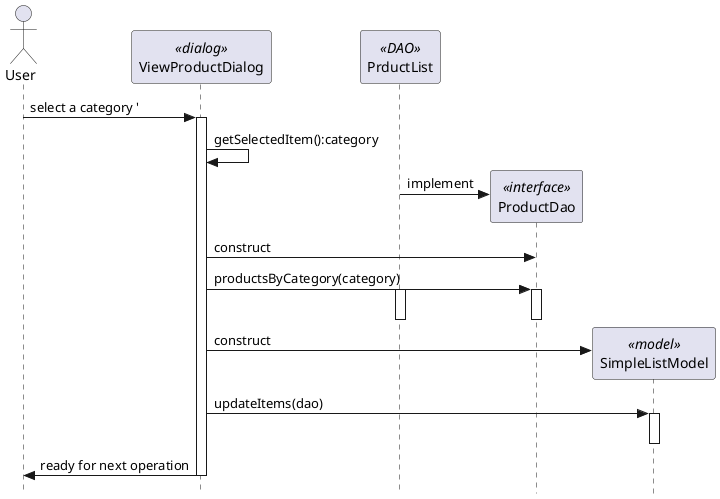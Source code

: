 @startuml
' use strict UML mode
skinparam style strictuml

actor "User" as user

participant "ViewProductDialog" as editor <<dialog>>
user -> editor++ : select a category '

editor -> editor: getSelectedItem():category

create "PrductList" as dao <<DAO>>

create "ProductDao" as interface <<interface>> 
dao -> interface : implement


editor -> interface : construct
editor -> interface++ : productsByCategory(category)
dao++

interface--
dao--

create "SimpleListModel" as model <<model>>
editor -> model : construct

editor -> model++ : updateItems(dao)
model--


editor –> user-- : ready for next operation
@enduml
